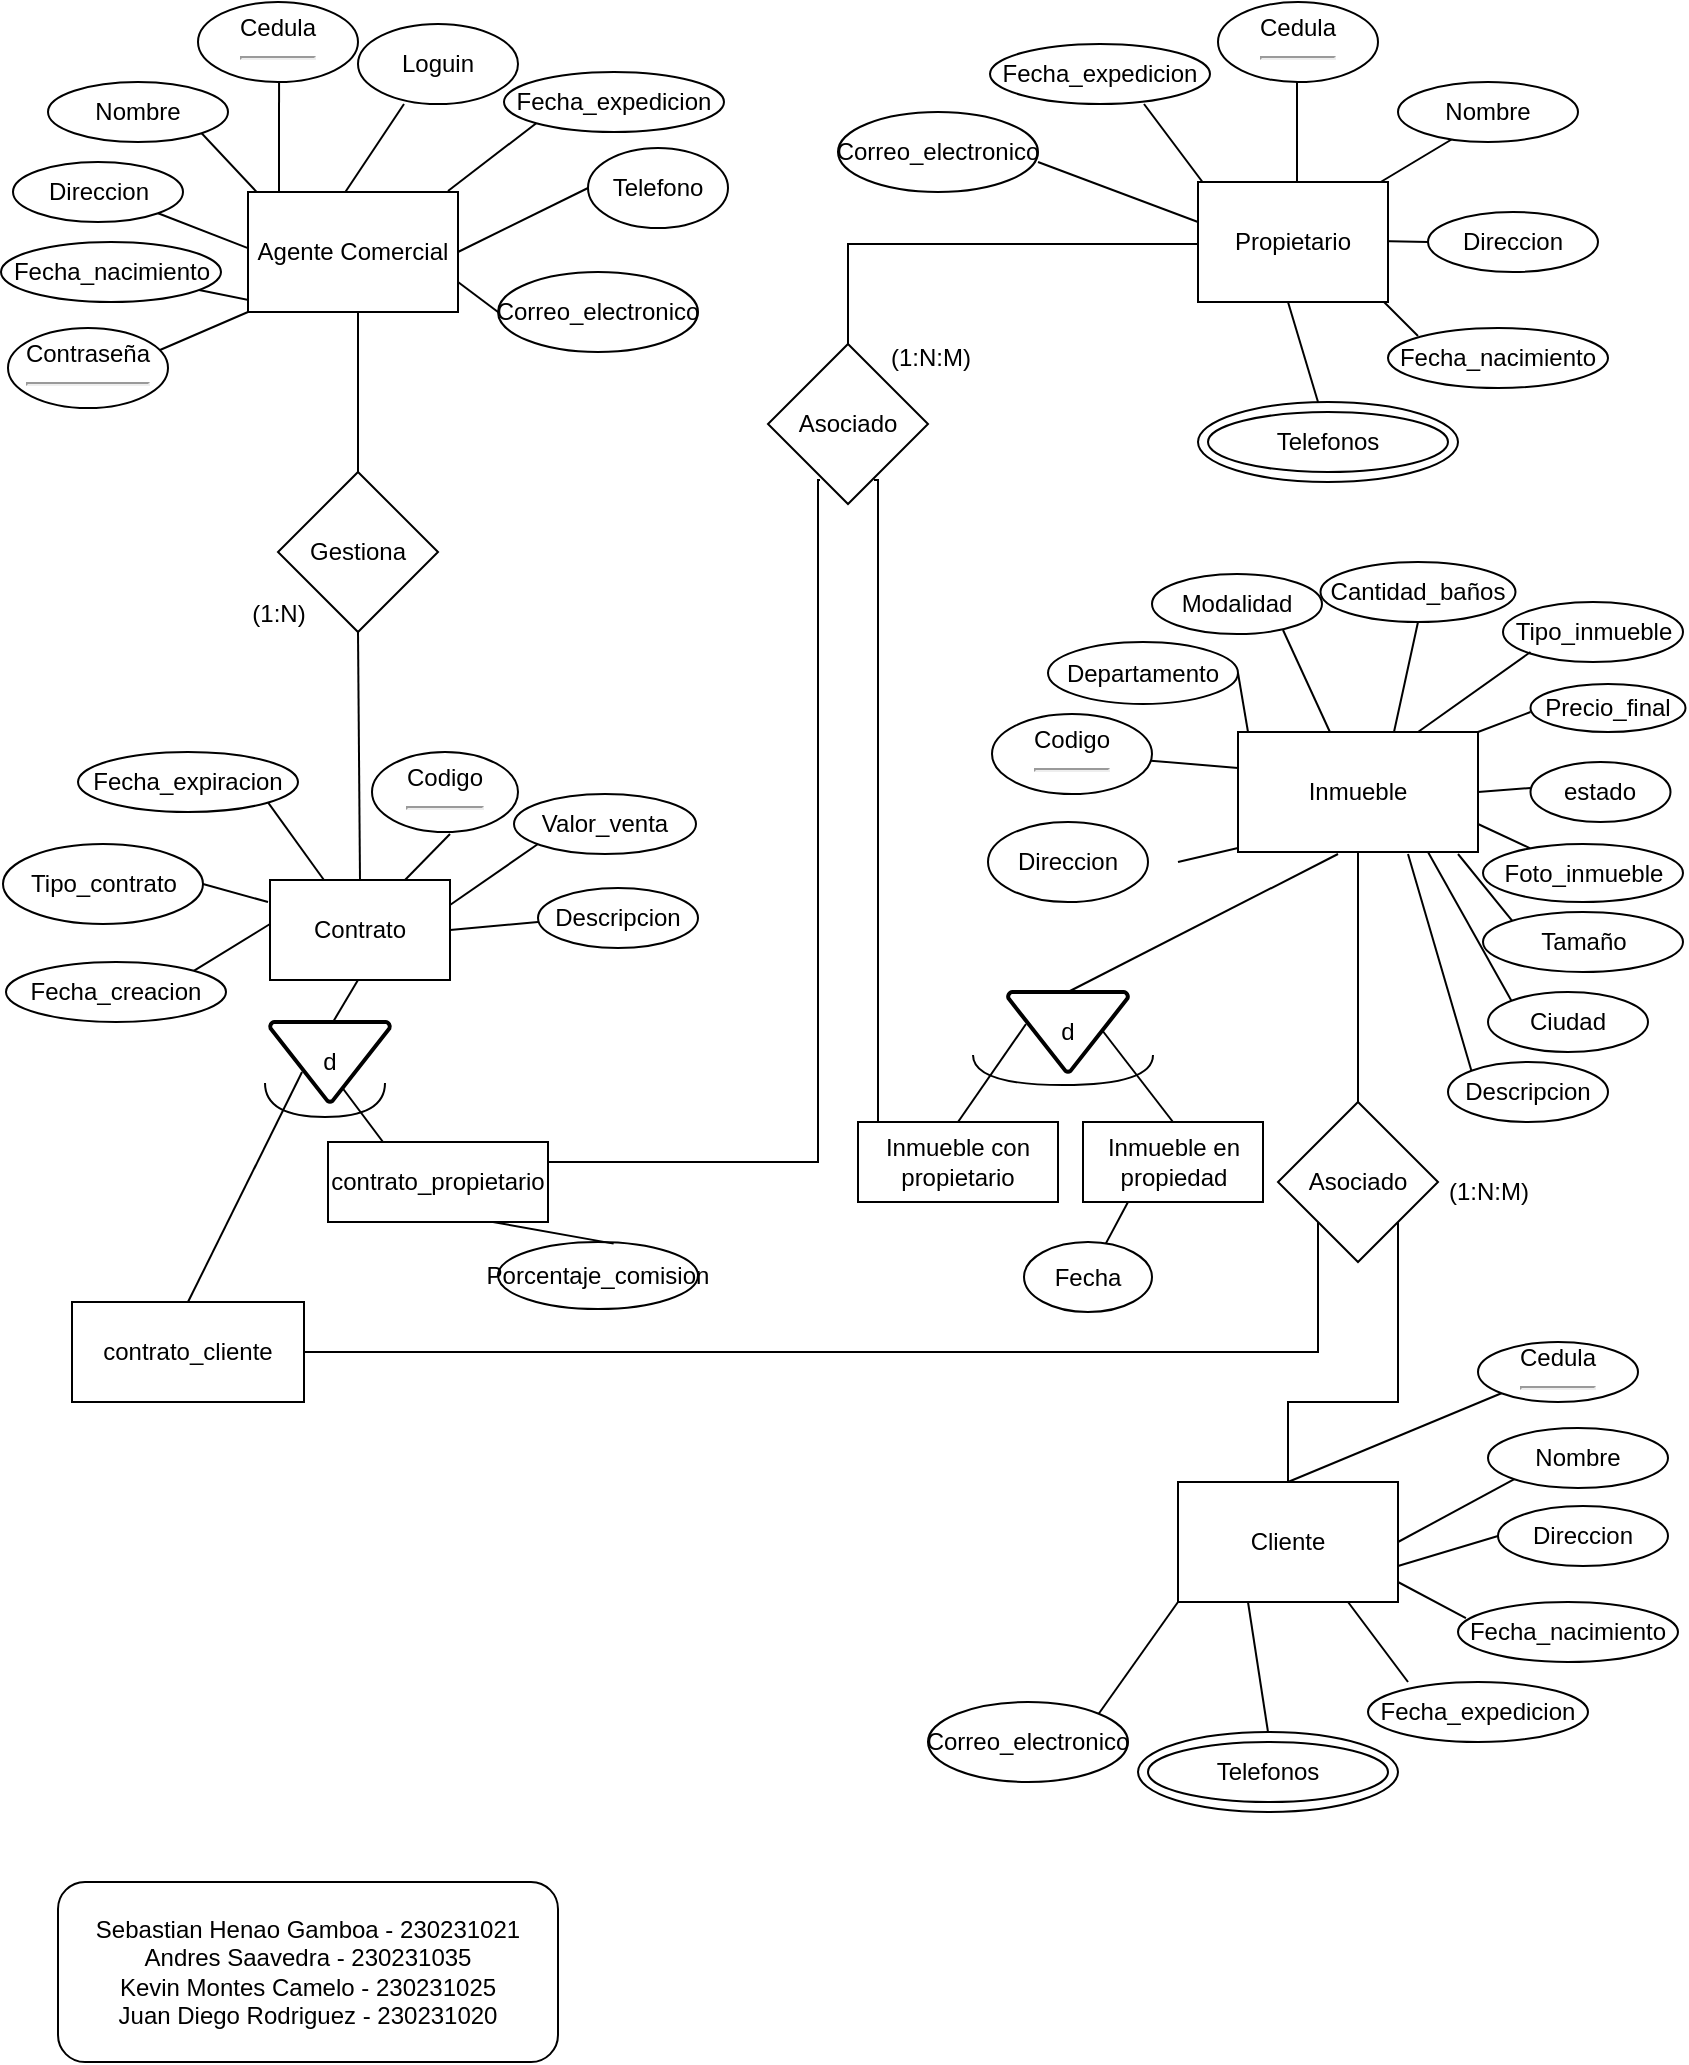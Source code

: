 <mxfile version="24.7.17">
  <diagram id="R2lEEEUBdFMjLlhIrx00" name="Page-1">
    <mxGraphModel dx="880" dy="427" grid="1" gridSize="10" guides="1" tooltips="1" connect="1" arrows="1" fold="1" page="1" pageScale="1" pageWidth="850" pageHeight="1100" math="0" shadow="0" extFonts="Permanent Marker^https://fonts.googleapis.com/css?family=Permanent+Marker">
      <root>
        <mxCell id="0" />
        <mxCell id="1" parent="0" />
        <mxCell id="4rlKsRQZwyyehg3YimqO-2" value="" style="endArrow=none;html=1;rounded=0;entryX=0.494;entryY=0.875;entryDx=0;entryDy=0;entryPerimeter=0;" parent="1" edge="1">
          <mxGeometry width="50" height="50" relative="1" as="geometry">
            <mxPoint x="140.5" y="140" as="sourcePoint" />
            <mxPoint x="140.52" y="80" as="targetPoint" />
            <Array as="points" />
          </mxGeometry>
        </mxCell>
        <mxCell id="4rlKsRQZwyyehg3YimqO-7" value="" style="endArrow=none;html=1;rounded=0;" parent="1" edge="1">
          <mxGeometry width="50" height="50" relative="1" as="geometry">
            <mxPoint x="173" y="136" as="sourcePoint" />
            <mxPoint x="203" y="91" as="targetPoint" />
          </mxGeometry>
        </mxCell>
        <mxCell id="4rlKsRQZwyyehg3YimqO-14" value="Nombre" style="ellipse;whiteSpace=wrap;html=1;" parent="1" vertex="1">
          <mxGeometry x="25" y="80" width="90" height="30" as="geometry" />
        </mxCell>
        <mxCell id="B3RAliBa8itg4HLD803y-1" value="Direccion" style="ellipse;whiteSpace=wrap;html=1;" parent="1" vertex="1">
          <mxGeometry x="7.5" y="120" width="85" height="30" as="geometry" />
        </mxCell>
        <mxCell id="B3RAliBa8itg4HLD803y-2" value="" style="endArrow=none;html=1;rounded=0;entryX=1;entryY=1;entryDx=0;entryDy=0;" parent="1" target="B3RAliBa8itg4HLD803y-1" edge="1">
          <mxGeometry width="50" height="50" relative="1" as="geometry">
            <mxPoint x="130" y="165" as="sourcePoint" />
            <mxPoint x="105" y="164.5" as="targetPoint" />
          </mxGeometry>
        </mxCell>
        <mxCell id="B3RAliBa8itg4HLD803y-6" value="" style="endArrow=none;html=1;rounded=0;entryX=1;entryY=1;entryDx=0;entryDy=0;" parent="1" target="4rlKsRQZwyyehg3YimqO-14" edge="1">
          <mxGeometry width="50" height="50" relative="1" as="geometry">
            <mxPoint x="134" y="140" as="sourcePoint" />
            <mxPoint x="84" y="120" as="targetPoint" />
          </mxGeometry>
        </mxCell>
        <mxCell id="B3RAliBa8itg4HLD803y-7" value="Fecha_nacimiento" style="ellipse;whiteSpace=wrap;html=1;" parent="1" vertex="1">
          <mxGeometry x="1.5" y="160" width="110" height="30" as="geometry" />
        </mxCell>
        <mxCell id="B3RAliBa8itg4HLD803y-9" value="" style="endArrow=none;html=1;rounded=0;" parent="1" source="B3RAliBa8itg4HLD803y-7" edge="1">
          <mxGeometry width="50" height="50" relative="1" as="geometry">
            <mxPoint x="90" y="220" as="sourcePoint" />
            <mxPoint x="130" y="190" as="targetPoint" />
          </mxGeometry>
        </mxCell>
        <mxCell id="B3RAliBa8itg4HLD803y-14" value="" style="endArrow=none;html=1;rounded=0;" parent="1" edge="1">
          <mxGeometry width="50" height="50" relative="1" as="geometry">
            <mxPoint x="649.5" y="130" as="sourcePoint" />
            <mxPoint x="649.5" y="80" as="targetPoint" />
            <Array as="points" />
          </mxGeometry>
        </mxCell>
        <mxCell id="B3RAliBa8itg4HLD803y-18" value="" style="endArrow=none;html=1;rounded=0;" parent="1" edge="1">
          <mxGeometry width="50" height="50" relative="1" as="geometry">
            <mxPoint x="738" y="102" as="sourcePoint" />
            <mxPoint x="688" y="132" as="targetPoint" />
          </mxGeometry>
        </mxCell>
        <mxCell id="B3RAliBa8itg4HLD803y-19" value="Nombre" style="ellipse;whiteSpace=wrap;html=1;" parent="1" vertex="1">
          <mxGeometry x="700" y="80" width="90" height="30" as="geometry" />
        </mxCell>
        <mxCell id="B3RAliBa8itg4HLD803y-20" value="Direccion" style="ellipse;whiteSpace=wrap;html=1;" parent="1" vertex="1">
          <mxGeometry x="715" y="145" width="85" height="30" as="geometry" />
        </mxCell>
        <mxCell id="B3RAliBa8itg4HLD803y-22" value="" style="endArrow=none;html=1;rounded=0;" parent="1" edge="1">
          <mxGeometry width="50" height="50" relative="1" as="geometry">
            <mxPoint x="715" y="160" as="sourcePoint" />
            <mxPoint x="690" y="159.5" as="targetPoint" />
          </mxGeometry>
        </mxCell>
        <mxCell id="B3RAliBa8itg4HLD803y-23" value="Fecha_nacimiento" style="ellipse;whiteSpace=wrap;html=1;" parent="1" vertex="1">
          <mxGeometry x="695" y="203" width="110" height="30" as="geometry" />
        </mxCell>
        <mxCell id="B3RAliBa8itg4HLD803y-26" value="" style="endArrow=none;html=1;rounded=0;" parent="1" edge="1">
          <mxGeometry width="50" height="50" relative="1" as="geometry">
            <mxPoint x="710" y="207" as="sourcePoint" />
            <mxPoint x="690" y="187" as="targetPoint" />
          </mxGeometry>
        </mxCell>
        <mxCell id="B3RAliBa8itg4HLD803y-27" value="" style="endArrow=none;html=1;rounded=0;" parent="1" edge="1">
          <mxGeometry width="50" height="50" relative="1" as="geometry">
            <mxPoint x="603" y="131" as="sourcePoint" />
            <mxPoint x="573" y="91" as="targetPoint" />
          </mxGeometry>
        </mxCell>
        <mxCell id="B3RAliBa8itg4HLD803y-28" value="Fecha_expedicion" style="ellipse;whiteSpace=wrap;html=1;" parent="1" vertex="1">
          <mxGeometry x="496" y="61" width="110" height="30" as="geometry" />
        </mxCell>
        <mxCell id="B3RAliBa8itg4HLD803y-31" value="" style="endArrow=none;html=1;rounded=0;" parent="1" edge="1">
          <mxGeometry width="50" height="50" relative="1" as="geometry">
            <mxPoint x="600" y="150" as="sourcePoint" />
            <mxPoint x="520" y="120" as="targetPoint" />
          </mxGeometry>
        </mxCell>
        <mxCell id="B3RAliBa8itg4HLD803y-32" value="Correo_electronico" style="ellipse;whiteSpace=wrap;html=1;" parent="1" vertex="1">
          <mxGeometry x="420" y="95" width="100" height="40" as="geometry" />
        </mxCell>
        <mxCell id="B3RAliBa8itg4HLD803y-34" value="" style="endArrow=none;html=1;rounded=0;entryX=0.5;entryY=1;entryDx=0;entryDy=0;" parent="1" edge="1">
          <mxGeometry width="50" height="50" relative="1" as="geometry">
            <mxPoint x="660" y="240" as="sourcePoint" />
            <mxPoint x="645" y="190" as="targetPoint" />
          </mxGeometry>
        </mxCell>
        <mxCell id="B3RAliBa8itg4HLD803y-36" value="" style="ellipse;whiteSpace=wrap;html=1;" parent="1" vertex="1">
          <mxGeometry x="600" y="240" width="130" height="40" as="geometry" />
        </mxCell>
        <mxCell id="B3RAliBa8itg4HLD803y-37" value="Telefonos" style="ellipse;whiteSpace=wrap;html=1;" parent="1" vertex="1">
          <mxGeometry x="605" y="245" width="120" height="30" as="geometry" />
        </mxCell>
        <mxCell id="Lbm8d4cM8SK0Y5A2mMIZ-30" style="edgeStyle=orthogonalEdgeStyle;rounded=0;orthogonalLoop=1;jettySize=auto;html=1;exitX=0;exitY=0.75;exitDx=0;exitDy=0;entryX=0.5;entryY=0;entryDx=0;entryDy=0;endArrow=none;endFill=0;" parent="1" target="Lbm8d4cM8SK0Y5A2mMIZ-27" edge="1">
          <mxGeometry relative="1" as="geometry">
            <mxPoint x="603.5" y="160" as="sourcePoint" />
            <mxPoint x="392.5" y="291" as="targetPoint" />
            <Array as="points">
              <mxPoint x="604" y="161" />
              <mxPoint x="425" y="161" />
            </Array>
          </mxGeometry>
        </mxCell>
        <mxCell id="B3RAliBa8itg4HLD803y-39" value="Propietario" style="rounded=0;whiteSpace=wrap;html=1;" parent="1" vertex="1">
          <mxGeometry x="600" y="130" width="95" height="60" as="geometry" />
        </mxCell>
        <mxCell id="B3RAliBa8itg4HLD803y-40" value="Agente Comercial" style="rounded=0;whiteSpace=wrap;html=1;" parent="1" vertex="1">
          <mxGeometry x="125" y="135" width="105" height="60" as="geometry" />
        </mxCell>
        <mxCell id="B3RAliBa8itg4HLD803y-41" value="Contrato" style="rounded=0;whiteSpace=wrap;html=1;" parent="1" vertex="1">
          <mxGeometry x="136" y="479" width="90" height="50" as="geometry" />
        </mxCell>
        <mxCell id="B3RAliBa8itg4HLD803y-43" value="Codigo&lt;hr&gt;" style="ellipse;whiteSpace=wrap;html=1;" parent="1" vertex="1">
          <mxGeometry x="187" y="415" width="73" height="40" as="geometry" />
        </mxCell>
        <mxCell id="B3RAliBa8itg4HLD803y-44" value="Descripcion" style="ellipse;whiteSpace=wrap;html=1;" parent="1" vertex="1">
          <mxGeometry x="270" y="483" width="80" height="30" as="geometry" />
        </mxCell>
        <mxCell id="B3RAliBa8itg4HLD803y-51" value="Tipo_contrato" style="ellipse;whiteSpace=wrap;html=1;" parent="1" vertex="1">
          <mxGeometry x="2.5" y="461" width="100" height="40" as="geometry" />
        </mxCell>
        <mxCell id="B3RAliBa8itg4HLD803y-58" value="Fecha_creacion" style="ellipse;whiteSpace=wrap;html=1;" parent="1" vertex="1">
          <mxGeometry x="4" y="520" width="110" height="30" as="geometry" />
        </mxCell>
        <mxCell id="B3RAliBa8itg4HLD803y-60" value="" style="endArrow=none;html=1;rounded=0;exitX=0.718;exitY=0.1;exitDx=0;exitDy=0;exitPerimeter=0;" parent="1" source="B3RAliBa8itg4HLD803y-62" target="B3RAliBa8itg4HLD803y-41" edge="1">
          <mxGeometry width="50" height="50" relative="1" as="geometry">
            <mxPoint x="115" y="580" as="sourcePoint" />
            <mxPoint x="144" y="520" as="targetPoint" />
          </mxGeometry>
        </mxCell>
        <mxCell id="B3RAliBa8itg4HLD803y-62" value="Fecha_expiracion" style="ellipse;whiteSpace=wrap;html=1;" parent="1" vertex="1">
          <mxGeometry x="40" y="415" width="110" height="30" as="geometry" />
        </mxCell>
        <mxCell id="B3RAliBa8itg4HLD803y-64" value="Valor_venta" style="ellipse;whiteSpace=wrap;html=1;" parent="1" vertex="1">
          <mxGeometry x="258" y="436" width="91" height="30" as="geometry" />
        </mxCell>
        <mxCell id="QkY7KodW-akOsXNsBhCe-24" style="edgeStyle=orthogonalEdgeStyle;rounded=0;orthogonalLoop=1;jettySize=auto;html=1;exitX=0.5;exitY=0;exitDx=0;exitDy=0;entryX=1;entryY=1;entryDx=0;entryDy=0;endArrow=none;endFill=0;" edge="1" parent="1" source="B3RAliBa8itg4HLD803y-71" target="QkY7KodW-akOsXNsBhCe-18">
          <mxGeometry relative="1" as="geometry">
            <Array as="points">
              <mxPoint x="645" y="740" />
              <mxPoint x="700" y="740" />
            </Array>
          </mxGeometry>
        </mxCell>
        <mxCell id="B3RAliBa8itg4HLD803y-71" value="Cliente" style="rounded=0;whiteSpace=wrap;html=1;" parent="1" vertex="1">
          <mxGeometry x="590" y="780" width="110" height="60" as="geometry" />
        </mxCell>
        <mxCell id="B3RAliBa8itg4HLD803y-74" value="Fecha_expedicion" style="ellipse;whiteSpace=wrap;html=1;" parent="1" vertex="1">
          <mxGeometry x="253" y="75" width="110" height="30" as="geometry" />
        </mxCell>
        <mxCell id="B3RAliBa8itg4HLD803y-78" value="" style="endArrow=none;html=1;rounded=0;entryX=0;entryY=1;entryDx=0;entryDy=0;" parent="1" target="B3RAliBa8itg4HLD803y-74" edge="1">
          <mxGeometry width="50" height="50" relative="1" as="geometry">
            <mxPoint x="225" y="134.5" as="sourcePoint" />
            <mxPoint x="260" y="110" as="targetPoint" />
          </mxGeometry>
        </mxCell>
        <mxCell id="B3RAliBa8itg4HLD803y-82" value="Correo_electronico" style="ellipse;whiteSpace=wrap;html=1;" parent="1" vertex="1">
          <mxGeometry x="250" y="175" width="100" height="40" as="geometry" />
        </mxCell>
        <mxCell id="B3RAliBa8itg4HLD803y-83" value="Telefono" style="ellipse;whiteSpace=wrap;html=1;" parent="1" vertex="1">
          <mxGeometry x="295" y="113" width="70" height="40" as="geometry" />
        </mxCell>
        <mxCell id="B3RAliBa8itg4HLD803y-86" value="" style="endArrow=none;html=1;rounded=0;entryX=0;entryY=0.5;entryDx=0;entryDy=0;exitX=1;exitY=0.5;exitDx=0;exitDy=0;" parent="1" source="B3RAliBa8itg4HLD803y-40" target="B3RAliBa8itg4HLD803y-83" edge="1">
          <mxGeometry width="50" height="50" relative="1" as="geometry">
            <mxPoint x="194" y="195" as="sourcePoint" />
            <mxPoint x="201" y="213" as="targetPoint" />
          </mxGeometry>
        </mxCell>
        <mxCell id="B3RAliBa8itg4HLD803y-87" value="Cedula&lt;hr&gt;" style="ellipse;whiteSpace=wrap;html=1;" parent="1" vertex="1">
          <mxGeometry x="610" y="40" width="80" height="40" as="geometry" />
        </mxCell>
        <mxCell id="B3RAliBa8itg4HLD803y-88" value="Cedula&lt;hr&gt;" style="ellipse;whiteSpace=wrap;html=1;" parent="1" vertex="1">
          <mxGeometry x="740" y="710" width="80" height="30" as="geometry" />
        </mxCell>
        <mxCell id="B3RAliBa8itg4HLD803y-89" value="Nombre" style="ellipse;whiteSpace=wrap;html=1;" parent="1" vertex="1">
          <mxGeometry x="745" y="753" width="90" height="30" as="geometry" />
        </mxCell>
        <mxCell id="B3RAliBa8itg4HLD803y-90" value="Direccion" style="ellipse;whiteSpace=wrap;html=1;" parent="1" vertex="1">
          <mxGeometry x="750" y="792" width="85" height="30" as="geometry" />
        </mxCell>
        <mxCell id="B3RAliBa8itg4HLD803y-91" value="Fecha_nacimiento" style="ellipse;whiteSpace=wrap;html=1;" parent="1" vertex="1">
          <mxGeometry x="730" y="840" width="110" height="30" as="geometry" />
        </mxCell>
        <mxCell id="B3RAliBa8itg4HLD803y-92" value="Fecha_expedicion" style="ellipse;whiteSpace=wrap;html=1;" parent="1" vertex="1">
          <mxGeometry x="685" y="880" width="110" height="30" as="geometry" />
        </mxCell>
        <mxCell id="QkY7KodW-akOsXNsBhCe-19" style="edgeStyle=orthogonalEdgeStyle;rounded=0;orthogonalLoop=1;jettySize=auto;html=1;exitX=0.5;exitY=1;exitDx=0;exitDy=0;entryX=0.5;entryY=0;entryDx=0;entryDy=0;endArrow=none;endFill=0;" edge="1" parent="1" source="B3RAliBa8itg4HLD803y-101" target="QkY7KodW-akOsXNsBhCe-18">
          <mxGeometry relative="1" as="geometry">
            <Array as="points">
              <mxPoint x="680" y="590" />
            </Array>
          </mxGeometry>
        </mxCell>
        <mxCell id="B3RAliBa8itg4HLD803y-101" value="Inmueble" style="rounded=0;whiteSpace=wrap;html=1;" parent="1" vertex="1">
          <mxGeometry x="620" y="405" width="120" height="60" as="geometry" />
        </mxCell>
        <mxCell id="B3RAliBa8itg4HLD803y-103" value="Codigo&lt;hr&gt;" style="ellipse;whiteSpace=wrap;html=1;" parent="1" vertex="1">
          <mxGeometry x="497" y="396" width="80" height="40" as="geometry" />
        </mxCell>
        <mxCell id="B3RAliBa8itg4HLD803y-104" value="Descripcion" style="ellipse;whiteSpace=wrap;html=1;" parent="1" vertex="1">
          <mxGeometry x="725" y="570" width="80" height="30" as="geometry" />
        </mxCell>
        <mxCell id="B3RAliBa8itg4HLD803y-105" value="Tipo_inmueble" style="ellipse;whiteSpace=wrap;html=1;" parent="1" vertex="1">
          <mxGeometry x="752.5" y="340" width="90" height="30" as="geometry" />
        </mxCell>
        <mxCell id="B3RAliBa8itg4HLD803y-106" value="Modalidad" style="ellipse;whiteSpace=wrap;html=1;" parent="1" vertex="1">
          <mxGeometry x="577" y="326" width="85" height="30" as="geometry" />
        </mxCell>
        <mxCell id="B3RAliBa8itg4HLD803y-107" value="Precio_final" style="ellipse;whiteSpace=wrap;html=1;" parent="1" vertex="1">
          <mxGeometry x="766.25" y="381" width="77.5" height="24" as="geometry" />
        </mxCell>
        <mxCell id="B3RAliBa8itg4HLD803y-109" value="estado" style="ellipse;whiteSpace=wrap;html=1;" parent="1" vertex="1">
          <mxGeometry x="766.25" y="420" width="70" height="30" as="geometry" />
        </mxCell>
        <mxCell id="B3RAliBa8itg4HLD803y-111" value="Foto_inmueble" style="ellipse;whiteSpace=wrap;html=1;" parent="1" vertex="1">
          <mxGeometry x="742.5" y="461" width="100" height="29" as="geometry" />
        </mxCell>
        <mxCell id="B3RAliBa8itg4HLD803y-114" value="Cantidad_baños" style="ellipse;whiteSpace=wrap;html=1;" parent="1" vertex="1">
          <mxGeometry x="661.25" y="320" width="97.5" height="30" as="geometry" />
        </mxCell>
        <mxCell id="B3RAliBa8itg4HLD803y-115" value="Tamaño" style="ellipse;whiteSpace=wrap;html=1;" parent="1" vertex="1">
          <mxGeometry x="742.5" y="495" width="100" height="30" as="geometry" />
        </mxCell>
        <mxCell id="f60cPsyJzFXe6ZBe6k3H-2" value="Gestiona" style="rhombus;whiteSpace=wrap;html=1;" parent="1" vertex="1">
          <mxGeometry x="140" y="275" width="80" height="80" as="geometry" />
        </mxCell>
        <mxCell id="QkY7KodW-akOsXNsBhCe-22" style="edgeStyle=orthogonalEdgeStyle;rounded=0;orthogonalLoop=1;jettySize=auto;html=1;exitX=1;exitY=0.75;exitDx=0;exitDy=0;entryX=0;entryY=1;entryDx=0;entryDy=0;endArrow=none;endFill=0;" edge="1" parent="1" source="XvDk7pVKOA5kMYXRJbSS-2" target="QkY7KodW-akOsXNsBhCe-18">
          <mxGeometry relative="1" as="geometry">
            <Array as="points">
              <mxPoint x="153" y="715" />
              <mxPoint x="660" y="715" />
            </Array>
          </mxGeometry>
        </mxCell>
        <mxCell id="XvDk7pVKOA5kMYXRJbSS-2" value="contrato_cliente" style="rounded=0;whiteSpace=wrap;html=1;" parent="1" vertex="1">
          <mxGeometry x="37" y="690" width="116" height="50" as="geometry" />
        </mxCell>
        <mxCell id="Lbm8d4cM8SK0Y5A2mMIZ-33" style="edgeStyle=orthogonalEdgeStyle;rounded=0;orthogonalLoop=1;jettySize=auto;html=1;exitX=1;exitY=0.5;exitDx=0;exitDy=0;entryX=0.325;entryY=0.85;entryDx=0;entryDy=0;endArrow=none;endFill=0;entryPerimeter=0;" parent="1" source="XvDk7pVKOA5kMYXRJbSS-3" target="Lbm8d4cM8SK0Y5A2mMIZ-27" edge="1">
          <mxGeometry relative="1" as="geometry">
            <Array as="points">
              <mxPoint x="275" y="620" />
              <mxPoint x="410" y="620" />
            </Array>
          </mxGeometry>
        </mxCell>
        <mxCell id="XvDk7pVKOA5kMYXRJbSS-3" value="contrato_propietario" style="rounded=0;whiteSpace=wrap;html=1;" parent="1" vertex="1">
          <mxGeometry x="165" y="610" width="110" height="40" as="geometry" />
        </mxCell>
        <mxCell id="XvDk7pVKOA5kMYXRJbSS-4" value="" style="endArrow=none;html=1;rounded=0;entryX=0.267;entryY=0.625;entryDx=0;entryDy=0;entryPerimeter=0;exitX=0.5;exitY=0;exitDx=0;exitDy=0;" parent="1" target="QkY7KodW-akOsXNsBhCe-1" edge="1" source="XvDk7pVKOA5kMYXRJbSS-2">
          <mxGeometry width="50" height="50" relative="1" as="geometry">
            <mxPoint x="90" y="670" as="sourcePoint" />
            <mxPoint x="155.298" y="585.847" as="targetPoint" />
          </mxGeometry>
        </mxCell>
        <mxCell id="XvDk7pVKOA5kMYXRJbSS-7" value="" style="endArrow=none;html=1;rounded=0;exitX=0.25;exitY=0;exitDx=0;exitDy=0;" parent="1" source="XvDk7pVKOA5kMYXRJbSS-3" edge="1">
          <mxGeometry width="50" height="50" relative="1" as="geometry">
            <mxPoint x="263" y="698" as="sourcePoint" />
            <mxPoint x="170" y="580" as="targetPoint" />
          </mxGeometry>
        </mxCell>
        <mxCell id="Lbm8d4cM8SK0Y5A2mMIZ-3" value="Loguin" style="ellipse;whiteSpace=wrap;html=1;" parent="1" vertex="1">
          <mxGeometry x="180" y="51" width="80" height="40" as="geometry" />
        </mxCell>
        <mxCell id="Lbm8d4cM8SK0Y5A2mMIZ-7" value="" style="endArrow=none;html=1;rounded=0;exitX=1;exitY=0.75;exitDx=0;exitDy=0;entryX=0;entryY=0.5;entryDx=0;entryDy=0;" parent="1" source="B3RAliBa8itg4HLD803y-40" target="B3RAliBa8itg4HLD803y-82" edge="1">
          <mxGeometry width="50" height="50" relative="1" as="geometry">
            <mxPoint x="237.5" y="203" as="sourcePoint" />
            <mxPoint x="287.5" y="153" as="targetPoint" />
          </mxGeometry>
        </mxCell>
        <mxCell id="Lbm8d4cM8SK0Y5A2mMIZ-8" value="Contraseña&lt;hr&gt;" style="ellipse;whiteSpace=wrap;html=1;" parent="1" vertex="1">
          <mxGeometry x="5" y="203" width="80" height="40" as="geometry" />
        </mxCell>
        <mxCell id="Lbm8d4cM8SK0Y5A2mMIZ-9" value="" style="endArrow=none;html=1;rounded=0;exitX=0.95;exitY=0.275;exitDx=0;exitDy=0;exitPerimeter=0;" parent="1" source="Lbm8d4cM8SK0Y5A2mMIZ-8" edge="1">
          <mxGeometry width="50" height="50" relative="1" as="geometry">
            <mxPoint x="75" y="245" as="sourcePoint" />
            <mxPoint x="125" y="195" as="targetPoint" />
          </mxGeometry>
        </mxCell>
        <mxCell id="Lbm8d4cM8SK0Y5A2mMIZ-11" value="Cedula&lt;hr&gt;" style="ellipse;whiteSpace=wrap;html=1;" parent="1" vertex="1">
          <mxGeometry x="100" y="40" width="80" height="40" as="geometry" />
        </mxCell>
        <mxCell id="Lbm8d4cM8SK0Y5A2mMIZ-13" value="" style="endArrow=none;html=1;rounded=0;exitX=0.5;exitY=0;exitDx=0;exitDy=0;" parent="1" edge="1">
          <mxGeometry width="50" height="50" relative="1" as="geometry">
            <mxPoint x="180" y="275" as="sourcePoint" />
            <mxPoint x="180" y="195" as="targetPoint" />
          </mxGeometry>
        </mxCell>
        <mxCell id="Lbm8d4cM8SK0Y5A2mMIZ-14" value="(1:N)" style="text;html=1;align=center;verticalAlign=middle;resizable=0;points=[];autosize=1;strokeColor=none;fillColor=none;" parent="1" vertex="1">
          <mxGeometry x="115" y="331" width="50" height="30" as="geometry" />
        </mxCell>
        <mxCell id="Lbm8d4cM8SK0Y5A2mMIZ-15" value="" style="endArrow=none;html=1;rounded=0;exitX=0.5;exitY=0;exitDx=0;exitDy=0;" parent="1" source="B3RAliBa8itg4HLD803y-41" edge="1">
          <mxGeometry width="50" height="50" relative="1" as="geometry">
            <mxPoint x="170" y="490" as="sourcePoint" />
            <mxPoint x="180" y="355" as="targetPoint" />
          </mxGeometry>
        </mxCell>
        <mxCell id="Lbm8d4cM8SK0Y5A2mMIZ-16" value="" style="endArrow=none;html=1;rounded=0;exitX=1;exitY=0.5;exitDx=0;exitDy=0;" parent="1" source="B3RAliBa8itg4HLD803y-51" edge="1">
          <mxGeometry width="50" height="50" relative="1" as="geometry">
            <mxPoint x="85" y="540" as="sourcePoint" />
            <mxPoint x="135" y="490" as="targetPoint" />
          </mxGeometry>
        </mxCell>
        <mxCell id="Lbm8d4cM8SK0Y5A2mMIZ-19" value="" style="endArrow=none;html=1;rounded=0;exitX=0.75;exitY=0;exitDx=0;exitDy=0;" parent="1" source="B3RAliBa8itg4HLD803y-41" edge="1">
          <mxGeometry width="50" height="50" relative="1" as="geometry">
            <mxPoint x="176" y="506" as="sourcePoint" />
            <mxPoint x="226" y="456" as="targetPoint" />
          </mxGeometry>
        </mxCell>
        <mxCell id="Lbm8d4cM8SK0Y5A2mMIZ-21" value="" style="endArrow=none;html=1;rounded=0;exitX=1;exitY=0.25;exitDx=0;exitDy=0;" parent="1" source="B3RAliBa8itg4HLD803y-41" edge="1">
          <mxGeometry width="50" height="50" relative="1" as="geometry">
            <mxPoint x="220" y="511" as="sourcePoint" />
            <mxPoint x="270" y="461" as="targetPoint" />
          </mxGeometry>
        </mxCell>
        <mxCell id="Lbm8d4cM8SK0Y5A2mMIZ-22" style="edgeStyle=orthogonalEdgeStyle;rounded=0;orthogonalLoop=1;jettySize=auto;html=1;exitX=0.5;exitY=1;exitDx=0;exitDy=0;" parent="1" source="B3RAliBa8itg4HLD803y-64" target="B3RAliBa8itg4HLD803y-64" edge="1">
          <mxGeometry relative="1" as="geometry" />
        </mxCell>
        <mxCell id="Lbm8d4cM8SK0Y5A2mMIZ-24" value="" style="endArrow=none;html=1;rounded=0;exitX=1;exitY=0.5;exitDx=0;exitDy=0;" parent="1" source="B3RAliBa8itg4HLD803y-41" edge="1">
          <mxGeometry width="50" height="50" relative="1" as="geometry">
            <mxPoint x="230" y="540" as="sourcePoint" />
            <mxPoint x="270" y="500" as="targetPoint" />
          </mxGeometry>
        </mxCell>
        <mxCell id="Lbm8d4cM8SK0Y5A2mMIZ-26" value="" style="endArrow=none;html=1;rounded=0;exitX=1;exitY=0;exitDx=0;exitDy=0;" parent="1" source="B3RAliBa8itg4HLD803y-58" edge="1">
          <mxGeometry width="50" height="50" relative="1" as="geometry">
            <mxPoint x="86" y="551" as="sourcePoint" />
            <mxPoint x="136" y="501" as="targetPoint" />
          </mxGeometry>
        </mxCell>
        <mxCell id="Lbm8d4cM8SK0Y5A2mMIZ-27" value="Asociado" style="rhombus;whiteSpace=wrap;html=1;" parent="1" vertex="1">
          <mxGeometry x="385" y="211" width="80" height="80" as="geometry" />
        </mxCell>
        <mxCell id="Lbm8d4cM8SK0Y5A2mMIZ-31" value="Porcentaje_comision" style="ellipse;whiteSpace=wrap;html=1;" parent="1" vertex="1">
          <mxGeometry x="250" y="660" width="100" height="33.5" as="geometry" />
        </mxCell>
        <mxCell id="Lbm8d4cM8SK0Y5A2mMIZ-32" value="" style="endArrow=none;html=1;rounded=0;exitX=0.578;exitY=0.024;exitDx=0;exitDy=0;exitPerimeter=0;entryX=0.75;entryY=1;entryDx=0;entryDy=0;" parent="1" source="Lbm8d4cM8SK0Y5A2mMIZ-31" target="XvDk7pVKOA5kMYXRJbSS-3" edge="1">
          <mxGeometry width="50" height="50" relative="1" as="geometry">
            <mxPoint x="230" y="680" as="sourcePoint" />
            <mxPoint x="280" y="630" as="targetPoint" />
          </mxGeometry>
        </mxCell>
        <mxCell id="Lbm8d4cM8SK0Y5A2mMIZ-37" value="" style="endArrow=none;html=1;rounded=0;exitX=0.5;exitY=0;exitDx=0;exitDy=0;" parent="1" edge="1">
          <mxGeometry width="50" height="50" relative="1" as="geometry">
            <mxPoint x="167.5" y="550" as="sourcePoint" />
            <mxPoint x="180" y="529" as="targetPoint" />
          </mxGeometry>
        </mxCell>
        <mxCell id="Lbm8d4cM8SK0Y5A2mMIZ-41" value="" style="ellipse;whiteSpace=wrap;html=1;" parent="1" vertex="1">
          <mxGeometry x="570" y="905" width="130" height="40" as="geometry" />
        </mxCell>
        <mxCell id="Lbm8d4cM8SK0Y5A2mMIZ-43" value="Telefonos" style="ellipse;whiteSpace=wrap;html=1;" parent="1" vertex="1">
          <mxGeometry x="575" y="910" width="120" height="30" as="geometry" />
        </mxCell>
        <mxCell id="Lbm8d4cM8SK0Y5A2mMIZ-45" style="edgeStyle=orthogonalEdgeStyle;rounded=0;orthogonalLoop=1;jettySize=auto;html=1;exitX=0.5;exitY=1;exitDx=0;exitDy=0;" parent="1" source="B3RAliBa8itg4HLD803y-92" target="B3RAliBa8itg4HLD803y-92" edge="1">
          <mxGeometry relative="1" as="geometry" />
        </mxCell>
        <mxCell id="Lbm8d4cM8SK0Y5A2mMIZ-46" value="" style="endArrow=none;html=1;rounded=0;exitX=0.5;exitY=0;exitDx=0;exitDy=0;" parent="1" source="Lbm8d4cM8SK0Y5A2mMIZ-41" edge="1">
          <mxGeometry width="50" height="50" relative="1" as="geometry">
            <mxPoint x="590" y="880" as="sourcePoint" />
            <mxPoint x="625" y="840" as="targetPoint" />
          </mxGeometry>
        </mxCell>
        <mxCell id="Lbm8d4cM8SK0Y5A2mMIZ-47" value="" style="endArrow=none;html=1;rounded=0;" parent="1" edge="1">
          <mxGeometry width="50" height="50" relative="1" as="geometry">
            <mxPoint x="705" y="880" as="sourcePoint" />
            <mxPoint x="675" y="840" as="targetPoint" />
          </mxGeometry>
        </mxCell>
        <mxCell id="Lbm8d4cM8SK0Y5A2mMIZ-48" value="" style="endArrow=none;html=1;rounded=0;entryX=0.036;entryY=0.267;entryDx=0;entryDy=0;entryPerimeter=0;" parent="1" target="B3RAliBa8itg4HLD803y-91" edge="1">
          <mxGeometry width="50" height="50" relative="1" as="geometry">
            <mxPoint x="700" y="830" as="sourcePoint" />
            <mxPoint x="730" y="850" as="targetPoint" />
          </mxGeometry>
        </mxCell>
        <mxCell id="Lbm8d4cM8SK0Y5A2mMIZ-51" value="" style="endArrow=none;html=1;rounded=0;entryX=0;entryY=0.5;entryDx=0;entryDy=0;" parent="1" target="B3RAliBa8itg4HLD803y-90" edge="1">
          <mxGeometry width="50" height="50" relative="1" as="geometry">
            <mxPoint x="700" y="822" as="sourcePoint" />
            <mxPoint x="750" y="772" as="targetPoint" />
          </mxGeometry>
        </mxCell>
        <mxCell id="Lbm8d4cM8SK0Y5A2mMIZ-52" value="" style="endArrow=none;html=1;rounded=0;exitX=1;exitY=0.5;exitDx=0;exitDy=0;entryX=0;entryY=1;entryDx=0;entryDy=0;" parent="1" source="B3RAliBa8itg4HLD803y-71" edge="1" target="B3RAliBa8itg4HLD803y-89">
          <mxGeometry width="50" height="50" relative="1" as="geometry">
            <mxPoint x="695" y="822" as="sourcePoint" />
            <mxPoint x="745" y="772" as="targetPoint" />
          </mxGeometry>
        </mxCell>
        <mxCell id="Lbm8d4cM8SK0Y5A2mMIZ-53" value="" style="endArrow=none;html=1;rounded=0;exitX=0.5;exitY=0;exitDx=0;exitDy=0;entryX=0;entryY=1;entryDx=0;entryDy=0;" parent="1" source="B3RAliBa8itg4HLD803y-71" edge="1" target="B3RAliBa8itg4HLD803y-88">
          <mxGeometry width="50" height="50" relative="1" as="geometry">
            <mxPoint x="640" y="800" as="sourcePoint" />
            <mxPoint x="690" y="750" as="targetPoint" />
          </mxGeometry>
        </mxCell>
        <mxCell id="Lbm8d4cM8SK0Y5A2mMIZ-60" value="(1:N:M)" style="text;html=1;align=center;verticalAlign=middle;resizable=0;points=[];autosize=1;strokeColor=none;fillColor=none;" parent="1" vertex="1">
          <mxGeometry x="436" y="203" width="60" height="30" as="geometry" />
        </mxCell>
        <mxCell id="Lbm8d4cM8SK0Y5A2mMIZ-62" value="Correo_electronico" style="ellipse;whiteSpace=wrap;html=1;" parent="1" vertex="1">
          <mxGeometry x="465" y="890" width="100" height="40" as="geometry" />
        </mxCell>
        <mxCell id="Lbm8d4cM8SK0Y5A2mMIZ-63" value="" style="endArrow=none;html=1;rounded=0;exitX=1;exitY=0;exitDx=0;exitDy=0;" parent="1" source="Lbm8d4cM8SK0Y5A2mMIZ-62" edge="1">
          <mxGeometry width="50" height="50" relative="1" as="geometry">
            <mxPoint x="540" y="890" as="sourcePoint" />
            <mxPoint x="590" y="840" as="targetPoint" />
          </mxGeometry>
        </mxCell>
        <mxCell id="Lbm8d4cM8SK0Y5A2mMIZ-68" value="Departamento" style="ellipse;whiteSpace=wrap;html=1;" parent="1" vertex="1">
          <mxGeometry x="525" y="360" width="95" height="31" as="geometry" />
        </mxCell>
        <mxCell id="Lbm8d4cM8SK0Y5A2mMIZ-69" value="Ciudad" style="ellipse;whiteSpace=wrap;html=1;" parent="1" vertex="1">
          <mxGeometry x="745" y="535" width="80" height="30" as="geometry" />
        </mxCell>
        <mxCell id="Lbm8d4cM8SK0Y5A2mMIZ-70" value="Direccion" style="ellipse;whiteSpace=wrap;html=1;" parent="1" vertex="1">
          <mxGeometry x="495" y="450" width="80" height="40" as="geometry" />
        </mxCell>
        <mxCell id="Lbm8d4cM8SK0Y5A2mMIZ-73" value="" style="endArrow=none;html=1;rounded=0;exitX=0.65;exitY=0;exitDx=0;exitDy=0;exitPerimeter=0;" parent="1" source="B3RAliBa8itg4HLD803y-101" edge="1">
          <mxGeometry width="50" height="50" relative="1" as="geometry">
            <mxPoint x="680" y="400" as="sourcePoint" />
            <mxPoint x="710" y="350" as="targetPoint" />
          </mxGeometry>
        </mxCell>
        <mxCell id="Lbm8d4cM8SK0Y5A2mMIZ-75" value="" style="endArrow=none;html=1;rounded=0;exitX=0.75;exitY=0;exitDx=0;exitDy=0;" parent="1" source="B3RAliBa8itg4HLD803y-101" edge="1">
          <mxGeometry width="50" height="50" relative="1" as="geometry">
            <mxPoint x="716.25" y="415" as="sourcePoint" />
            <mxPoint x="766.25" y="365" as="targetPoint" />
          </mxGeometry>
        </mxCell>
        <mxCell id="Lbm8d4cM8SK0Y5A2mMIZ-76" value="" style="endArrow=none;html=1;rounded=0;exitX=1;exitY=0;exitDx=0;exitDy=0;" parent="1" source="B3RAliBa8itg4HLD803y-101" edge="1">
          <mxGeometry width="50" height="50" relative="1" as="geometry">
            <mxPoint x="716.25" y="445" as="sourcePoint" />
            <mxPoint x="766.25" y="395" as="targetPoint" />
          </mxGeometry>
        </mxCell>
        <mxCell id="Lbm8d4cM8SK0Y5A2mMIZ-77" value="" style="endArrow=none;html=1;rounded=0;exitX=1;exitY=0.5;exitDx=0;exitDy=0;" parent="1" source="B3RAliBa8itg4HLD803y-101" edge="1">
          <mxGeometry width="50" height="50" relative="1" as="geometry">
            <mxPoint x="716.25" y="483" as="sourcePoint" />
            <mxPoint x="766.25" y="433" as="targetPoint" />
          </mxGeometry>
        </mxCell>
        <mxCell id="Lbm8d4cM8SK0Y5A2mMIZ-78" value="" style="endArrow=none;html=1;rounded=0;" parent="1" source="B3RAliBa8itg4HLD803y-111" edge="1">
          <mxGeometry width="50" height="50" relative="1" as="geometry">
            <mxPoint x="690" y="501" as="sourcePoint" />
            <mxPoint x="740" y="451" as="targetPoint" />
          </mxGeometry>
        </mxCell>
        <mxCell id="Lbm8d4cM8SK0Y5A2mMIZ-79" value="" style="endArrow=none;html=1;rounded=0;exitX=0.383;exitY=-0.033;exitDx=0;exitDy=0;exitPerimeter=0;" parent="1" edge="1">
          <mxGeometry width="50" height="50" relative="1" as="geometry">
            <mxPoint x="665.96" y="405.02" as="sourcePoint" />
            <mxPoint x="642.5" y="354" as="targetPoint" />
          </mxGeometry>
        </mxCell>
        <mxCell id="Lbm8d4cM8SK0Y5A2mMIZ-80" value="" style="endArrow=none;html=1;rounded=0;exitX=1;exitY=0.5;exitDx=0;exitDy=0;" parent="1" source="Lbm8d4cM8SK0Y5A2mMIZ-68" edge="1">
          <mxGeometry width="50" height="50" relative="1" as="geometry">
            <mxPoint x="575" y="455" as="sourcePoint" />
            <mxPoint x="625" y="405" as="targetPoint" />
          </mxGeometry>
        </mxCell>
        <mxCell id="Lbm8d4cM8SK0Y5A2mMIZ-82" value="" style="endArrow=none;html=1;rounded=0;exitX=0;exitY=0;exitDx=0;exitDy=0;" parent="1" source="B3RAliBa8itg4HLD803y-115" edge="1">
          <mxGeometry width="50" height="50" relative="1" as="geometry">
            <mxPoint x="680" y="516" as="sourcePoint" />
            <mxPoint x="730" y="466" as="targetPoint" />
          </mxGeometry>
        </mxCell>
        <mxCell id="Lbm8d4cM8SK0Y5A2mMIZ-83" value="" style="endArrow=none;html=1;rounded=0;" parent="1" source="B3RAliBa8itg4HLD803y-103" edge="1">
          <mxGeometry width="50" height="50" relative="1" as="geometry">
            <mxPoint x="570" y="473" as="sourcePoint" />
            <mxPoint x="620" y="423" as="targetPoint" />
          </mxGeometry>
        </mxCell>
        <mxCell id="Lbm8d4cM8SK0Y5A2mMIZ-84" value="" style="endArrow=none;html=1;rounded=0;" parent="1" edge="1">
          <mxGeometry width="50" height="50" relative="1" as="geometry">
            <mxPoint x="590" y="470" as="sourcePoint" />
            <mxPoint x="620" y="463" as="targetPoint" />
          </mxGeometry>
        </mxCell>
        <mxCell id="Lbm8d4cM8SK0Y5A2mMIZ-85" value="" style="endArrow=none;html=1;rounded=0;exitX=0;exitY=0;exitDx=0;exitDy=0;" parent="1" source="Lbm8d4cM8SK0Y5A2mMIZ-69" edge="1">
          <mxGeometry width="50" height="50" relative="1" as="geometry">
            <mxPoint x="665" y="515" as="sourcePoint" />
            <mxPoint x="715" y="465" as="targetPoint" />
          </mxGeometry>
        </mxCell>
        <mxCell id="Lbm8d4cM8SK0Y5A2mMIZ-86" value="" style="endArrow=none;html=1;rounded=0;exitX=0;exitY=0;exitDx=0;exitDy=0;" parent="1" source="B3RAliBa8itg4HLD803y-104" edge="1">
          <mxGeometry width="50" height="50" relative="1" as="geometry">
            <mxPoint x="655" y="516" as="sourcePoint" />
            <mxPoint x="705" y="466" as="targetPoint" />
          </mxGeometry>
        </mxCell>
        <mxCell id="Lbm8d4cM8SK0Y5A2mMIZ-88" value="" style="endArrow=none;html=1;rounded=0;exitX=0.5;exitY=0;exitDx=0;exitDy=0;exitPerimeter=0;" parent="1" source="QkY7KodW-akOsXNsBhCe-7" edge="1">
          <mxGeometry width="50" height="50" relative="1" as="geometry">
            <mxPoint x="640" y="540" as="sourcePoint" />
            <mxPoint x="670" y="466" as="targetPoint" />
          </mxGeometry>
        </mxCell>
        <mxCell id="QkY7KodW-akOsXNsBhCe-9" style="edgeStyle=orthogonalEdgeStyle;rounded=0;orthogonalLoop=1;jettySize=auto;html=1;exitX=0;exitY=0.25;exitDx=0;exitDy=0;endArrow=none;endFill=0;entryX=0.663;entryY=0.838;entryDx=0;entryDy=0;entryPerimeter=0;" edge="1" parent="1" source="Lbm8d4cM8SK0Y5A2mMIZ-89" target="Lbm8d4cM8SK0Y5A2mMIZ-27">
          <mxGeometry relative="1" as="geometry">
            <mxPoint x="439" y="290" as="targetPoint" />
            <Array as="points">
              <mxPoint x="440" y="631" />
              <mxPoint x="440" y="279" />
            </Array>
          </mxGeometry>
        </mxCell>
        <mxCell id="Lbm8d4cM8SK0Y5A2mMIZ-89" value="Inmueble con propietario" style="rounded=0;whiteSpace=wrap;html=1;" parent="1" vertex="1">
          <mxGeometry x="430" y="600" width="100" height="40" as="geometry" />
        </mxCell>
        <mxCell id="Lbm8d4cM8SK0Y5A2mMIZ-90" value="Inmueble en propiedad" style="rounded=0;whiteSpace=wrap;html=1;" parent="1" vertex="1">
          <mxGeometry x="542.5" y="600" width="90" height="40" as="geometry" />
        </mxCell>
        <mxCell id="Lbm8d4cM8SK0Y5A2mMIZ-91" value="" style="endArrow=none;html=1;rounded=0;entryX=0.15;entryY=0.4;entryDx=0;entryDy=0;entryPerimeter=0;exitX=0.5;exitY=0;exitDx=0;exitDy=0;" parent="1" edge="1" target="QkY7KodW-akOsXNsBhCe-7" source="Lbm8d4cM8SK0Y5A2mMIZ-89">
          <mxGeometry width="50" height="50" relative="1" as="geometry">
            <mxPoint x="580" y="620" as="sourcePoint" />
            <mxPoint x="621" y="559" as="targetPoint" />
          </mxGeometry>
        </mxCell>
        <mxCell id="Lbm8d4cM8SK0Y5A2mMIZ-92" value="" style="endArrow=none;html=1;rounded=0;exitX=0.5;exitY=0;exitDx=0;exitDy=0;entryX=0.783;entryY=0.475;entryDx=0;entryDy=0;entryPerimeter=0;" parent="1" source="Lbm8d4cM8SK0Y5A2mMIZ-90" edge="1" target="QkY7KodW-akOsXNsBhCe-7">
          <mxGeometry width="50" height="50" relative="1" as="geometry">
            <mxPoint x="610" y="630" as="sourcePoint" />
            <mxPoint x="660" y="580" as="targetPoint" />
          </mxGeometry>
        </mxCell>
        <mxCell id="Lbm8d4cM8SK0Y5A2mMIZ-94" value="Fecha" style="ellipse;whiteSpace=wrap;html=1;" parent="1" vertex="1">
          <mxGeometry x="513" y="660" width="64" height="35" as="geometry" />
        </mxCell>
        <mxCell id="Lbm8d4cM8SK0Y5A2mMIZ-95" value="" style="endArrow=none;html=1;rounded=0;entryX=0.25;entryY=1;entryDx=0;entryDy=0;" parent="1" source="Lbm8d4cM8SK0Y5A2mMIZ-94" target="Lbm8d4cM8SK0Y5A2mMIZ-90" edge="1">
          <mxGeometry width="50" height="50" relative="1" as="geometry">
            <mxPoint x="501" y="713" as="sourcePoint" />
            <mxPoint x="550" y="670" as="targetPoint" />
          </mxGeometry>
        </mxCell>
        <mxCell id="QkY7KodW-akOsXNsBhCe-1" value="d" style="strokeWidth=2;html=1;shape=mxgraph.flowchart.merge_or_storage;whiteSpace=wrap;" vertex="1" parent="1">
          <mxGeometry x="136" y="550" width="60" height="40" as="geometry" />
        </mxCell>
        <mxCell id="QkY7KodW-akOsXNsBhCe-4" value="" style="shape=requiredInterface;html=1;verticalLabelPosition=bottom;sketch=0;rotation=90;" vertex="1" parent="1">
          <mxGeometry x="155" y="559" width="17" height="60" as="geometry" />
        </mxCell>
        <mxCell id="QkY7KodW-akOsXNsBhCe-7" value="d" style="strokeWidth=2;html=1;shape=mxgraph.flowchart.merge_or_storage;whiteSpace=wrap;" vertex="1" parent="1">
          <mxGeometry x="505" y="535" width="60" height="40" as="geometry" />
        </mxCell>
        <mxCell id="QkY7KodW-akOsXNsBhCe-8" value="" style="shape=requiredInterface;html=1;verticalLabelPosition=bottom;sketch=0;rotation=90;" vertex="1" parent="1">
          <mxGeometry x="525" y="529" width="15" height="90" as="geometry" />
        </mxCell>
        <mxCell id="QkY7KodW-akOsXNsBhCe-10" value="(1:N:M)" style="text;html=1;align=center;verticalAlign=middle;resizable=0;points=[];autosize=1;strokeColor=none;fillColor=none;" vertex="1" parent="1">
          <mxGeometry x="715" y="620" width="60" height="30" as="geometry" />
        </mxCell>
        <mxCell id="QkY7KodW-akOsXNsBhCe-18" value="Asociado" style="rhombus;whiteSpace=wrap;html=1;" vertex="1" parent="1">
          <mxGeometry x="640" y="590" width="80" height="80" as="geometry" />
        </mxCell>
        <mxCell id="QkY7KodW-akOsXNsBhCe-26" value="Sebastian Henao Gamboa - 230231021&lt;div&gt;Andres Saavedra - 230231035&lt;/div&gt;&lt;div&gt;Kevin Montes Camelo - 230231025&lt;/div&gt;&lt;div&gt;Juan Diego Rodriguez - 230231020&lt;/div&gt;" style="rounded=1;whiteSpace=wrap;html=1;" vertex="1" parent="1">
          <mxGeometry x="30" y="980" width="250" height="90" as="geometry" />
        </mxCell>
      </root>
    </mxGraphModel>
  </diagram>
</mxfile>
